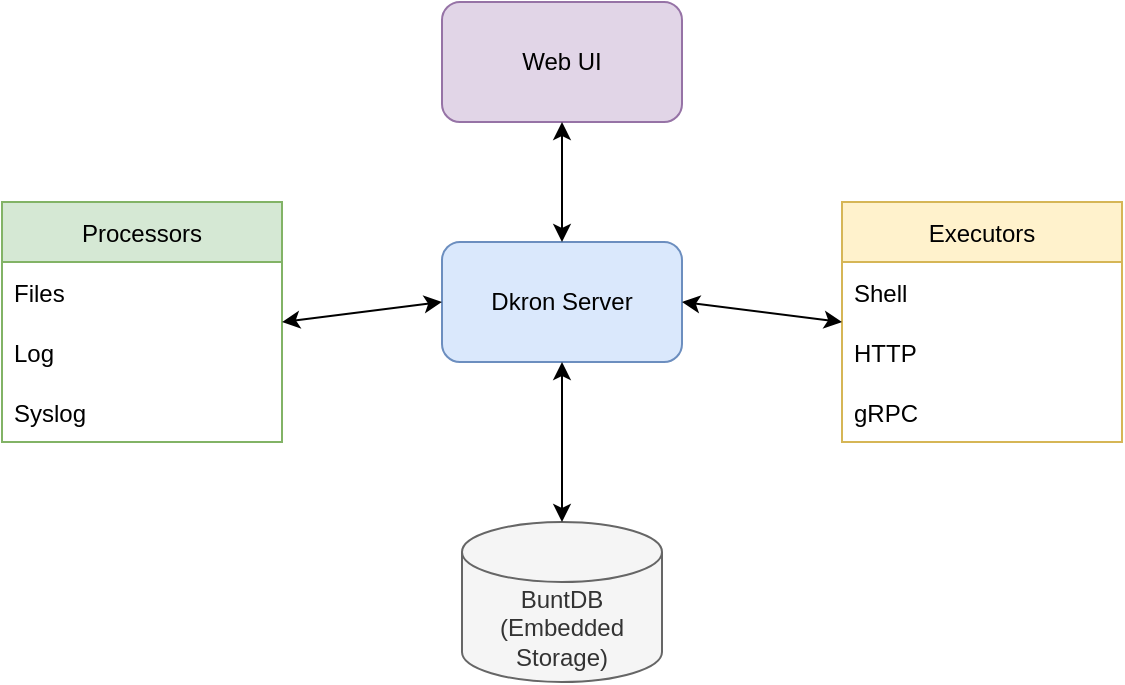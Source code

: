 <mxfile version="26.0.16">
  <diagram name="Dkron Architecture" id="tESkjAOH3biIa17C29sl">
    <mxGraphModel dx="977" dy="668" grid="1" gridSize="10" guides="1" tooltips="1" connect="1" arrows="1" fold="1" page="1" pageScale="1" pageWidth="850" pageHeight="1100" math="0" shadow="0">
      <root>
        <mxCell id="0" />
        <mxCell id="1" parent="0" />
        <mxCell id="ZyQh9SFw0FTJ8lyeEP4f-1" value="Dkron Server" style="rounded=1;whiteSpace=wrap;html=1;fillColor=#dae8fc;strokeColor=#6c8ebf;" vertex="1" parent="1">
          <mxGeometry x="320" y="200" width="120" height="60" as="geometry" />
        </mxCell>
        <mxCell id="ZyQh9SFw0FTJ8lyeEP4f-2" value="BuntDB&#xa;(Embedded Storage)" style="shape=cylinder3;whiteSpace=wrap;html=1;boundedLbl=1;backgroundOutline=1;size=15;fillColor=#f5f5f5;strokeColor=#666666;fontColor=#333333;" vertex="1" parent="1">
          <mxGeometry x="330" y="340" width="100" height="80" as="geometry" />
        </mxCell>
        <mxCell id="ZyQh9SFw0FTJ8lyeEP4f-3" value="Executors" style="swimlane;fontStyle=0;childLayout=stackLayout;horizontal=1;startSize=30;horizontalStack=0;resizeParent=1;resizeParentMax=0;resizeLast=0;collapsible=1;marginBottom=0;fillColor=#fff2cc;strokeColor=#d6b656;" vertex="1" parent="1">
          <mxGeometry x="520" y="180" width="140" height="120" as="geometry" />
        </mxCell>
        <mxCell id="ZyQh9SFw0FTJ8lyeEP4f-4" value="Shell" style="text;strokeColor=none;fillColor=none;align=left;verticalAlign=middle;spacingLeft=4;spacingRight=4;overflow=hidden;points=[[0,0.5],[1,0.5]];portConstraint=eastwest;rotatable=0;" vertex="1" parent="ZyQh9SFw0FTJ8lyeEP4f-3">
          <mxGeometry y="30" width="140" height="30" as="geometry" />
        </mxCell>
        <mxCell id="ZyQh9SFw0FTJ8lyeEP4f-5" value="HTTP" style="text;strokeColor=none;fillColor=none;align=left;verticalAlign=middle;spacingLeft=4;spacingRight=4;overflow=hidden;points=[[0,0.5],[1,0.5]];portConstraint=eastwest;rotatable=0;" vertex="1" parent="ZyQh9SFw0FTJ8lyeEP4f-3">
          <mxGeometry y="60" width="140" height="30" as="geometry" />
        </mxCell>
        <mxCell id="ZyQh9SFw0FTJ8lyeEP4f-6" value="gRPC" style="text;strokeColor=none;fillColor=none;align=left;verticalAlign=middle;spacingLeft=4;spacingRight=4;overflow=hidden;points=[[0,0.5],[1,0.5]];portConstraint=eastwest;rotatable=0;" vertex="1" parent="ZyQh9SFw0FTJ8lyeEP4f-3">
          <mxGeometry y="90" width="140" height="30" as="geometry" />
        </mxCell>
        <mxCell id="ZyQh9SFw0FTJ8lyeEP4f-7" value="Processors" style="swimlane;fontStyle=0;childLayout=stackLayout;horizontal=1;startSize=30;horizontalStack=0;resizeParent=1;resizeParentMax=0;resizeLast=0;collapsible=1;marginBottom=0;fillColor=#d5e8d4;strokeColor=#82b366;" vertex="1" parent="1">
          <mxGeometry x="100" y="180" width="140" height="120" as="geometry" />
        </mxCell>
        <mxCell id="ZyQh9SFw0FTJ8lyeEP4f-8" value="Files" style="text;strokeColor=none;fillColor=none;align=left;verticalAlign=middle;spacingLeft=4;spacingRight=4;overflow=hidden;points=[[0,0.5],[1,0.5]];portConstraint=eastwest;rotatable=0;" vertex="1" parent="ZyQh9SFw0FTJ8lyeEP4f-7">
          <mxGeometry y="30" width="140" height="30" as="geometry" />
        </mxCell>
        <mxCell id="ZyQh9SFw0FTJ8lyeEP4f-9" value="Log" style="text;strokeColor=none;fillColor=none;align=left;verticalAlign=middle;spacingLeft=4;spacingRight=4;overflow=hidden;points=[[0,0.5],[1,0.5]];portConstraint=eastwest;rotatable=0;" vertex="1" parent="ZyQh9SFw0FTJ8lyeEP4f-7">
          <mxGeometry y="60" width="140" height="30" as="geometry" />
        </mxCell>
        <mxCell id="ZyQh9SFw0FTJ8lyeEP4f-10" value="Syslog" style="text;strokeColor=none;fillColor=none;align=left;verticalAlign=middle;spacingLeft=4;spacingRight=4;overflow=hidden;points=[[0,0.5],[1,0.5]];portConstraint=eastwest;rotatable=0;" vertex="1" parent="ZyQh9SFw0FTJ8lyeEP4f-7">
          <mxGeometry y="90" width="140" height="30" as="geometry" />
        </mxCell>
        <mxCell id="ZyQh9SFw0FTJ8lyeEP4f-11" value="Web UI" style="rounded=1;whiteSpace=wrap;html=1;fillColor=#e1d5e7;strokeColor=#9673a6;" vertex="1" parent="1">
          <mxGeometry x="320" y="80" width="120" height="60" as="geometry" />
        </mxCell>
        <mxCell id="ZyQh9SFw0FTJ8lyeEP4f-12" value="" style="endArrow=classic;startArrow=classic;html=1;rounded=0;exitX=0.5;exitY=0;exitDx=0;exitDy=0;entryX=0.5;entryY=1;entryDx=0;entryDy=0;" edge="1" parent="1" source="ZyQh9SFw0FTJ8lyeEP4f-2" target="ZyQh9SFw0FTJ8lyeEP4f-1">
          <mxGeometry width="50" height="50" relative="1" as="geometry" />
        </mxCell>
        <mxCell id="ZyQh9SFw0FTJ8lyeEP4f-13" value="" style="endArrow=classic;startArrow=classic;html=1;rounded=0;exitX=1;exitY=0.5;exitDx=0;exitDy=0;entryX=0;entryY=0.5;entryDx=0;entryDy=0;" edge="1" parent="1" source="ZyQh9SFw0FTJ8lyeEP4f-1" target="ZyQh9SFw0FTJ8lyeEP4f-3">
          <mxGeometry width="50" height="50" relative="1" as="geometry" />
        </mxCell>
        <mxCell id="ZyQh9SFw0FTJ8lyeEP4f-14" value="" style="endArrow=classic;startArrow=classic;html=1;rounded=0;exitX=1;exitY=0.5;exitDx=0;exitDy=0;entryX=0;entryY=0.5;entryDx=0;entryDy=0;" edge="1" parent="1" source="ZyQh9SFw0FTJ8lyeEP4f-7" target="ZyQh9SFw0FTJ8lyeEP4f-1">
          <mxGeometry width="50" height="50" relative="1" as="geometry" />
        </mxCell>
        <mxCell id="ZyQh9SFw0FTJ8lyeEP4f-15" value="" style="endArrow=classic;startArrow=classic;html=1;rounded=0;exitX=0.5;exitY=0;exitDx=0;exitDy=0;entryX=0.5;entryY=1;entryDx=0;entryDy=0;" edge="1" parent="1" source="ZyQh9SFw0FTJ8lyeEP4f-1" target="ZyQh9SFw0FTJ8lyeEP4f-11">
          <mxGeometry width="50" height="50" relative="1" as="geometry" />
        </mxCell>
      </root>
    </mxGraphModel>
  </diagram>
</mxfile>
